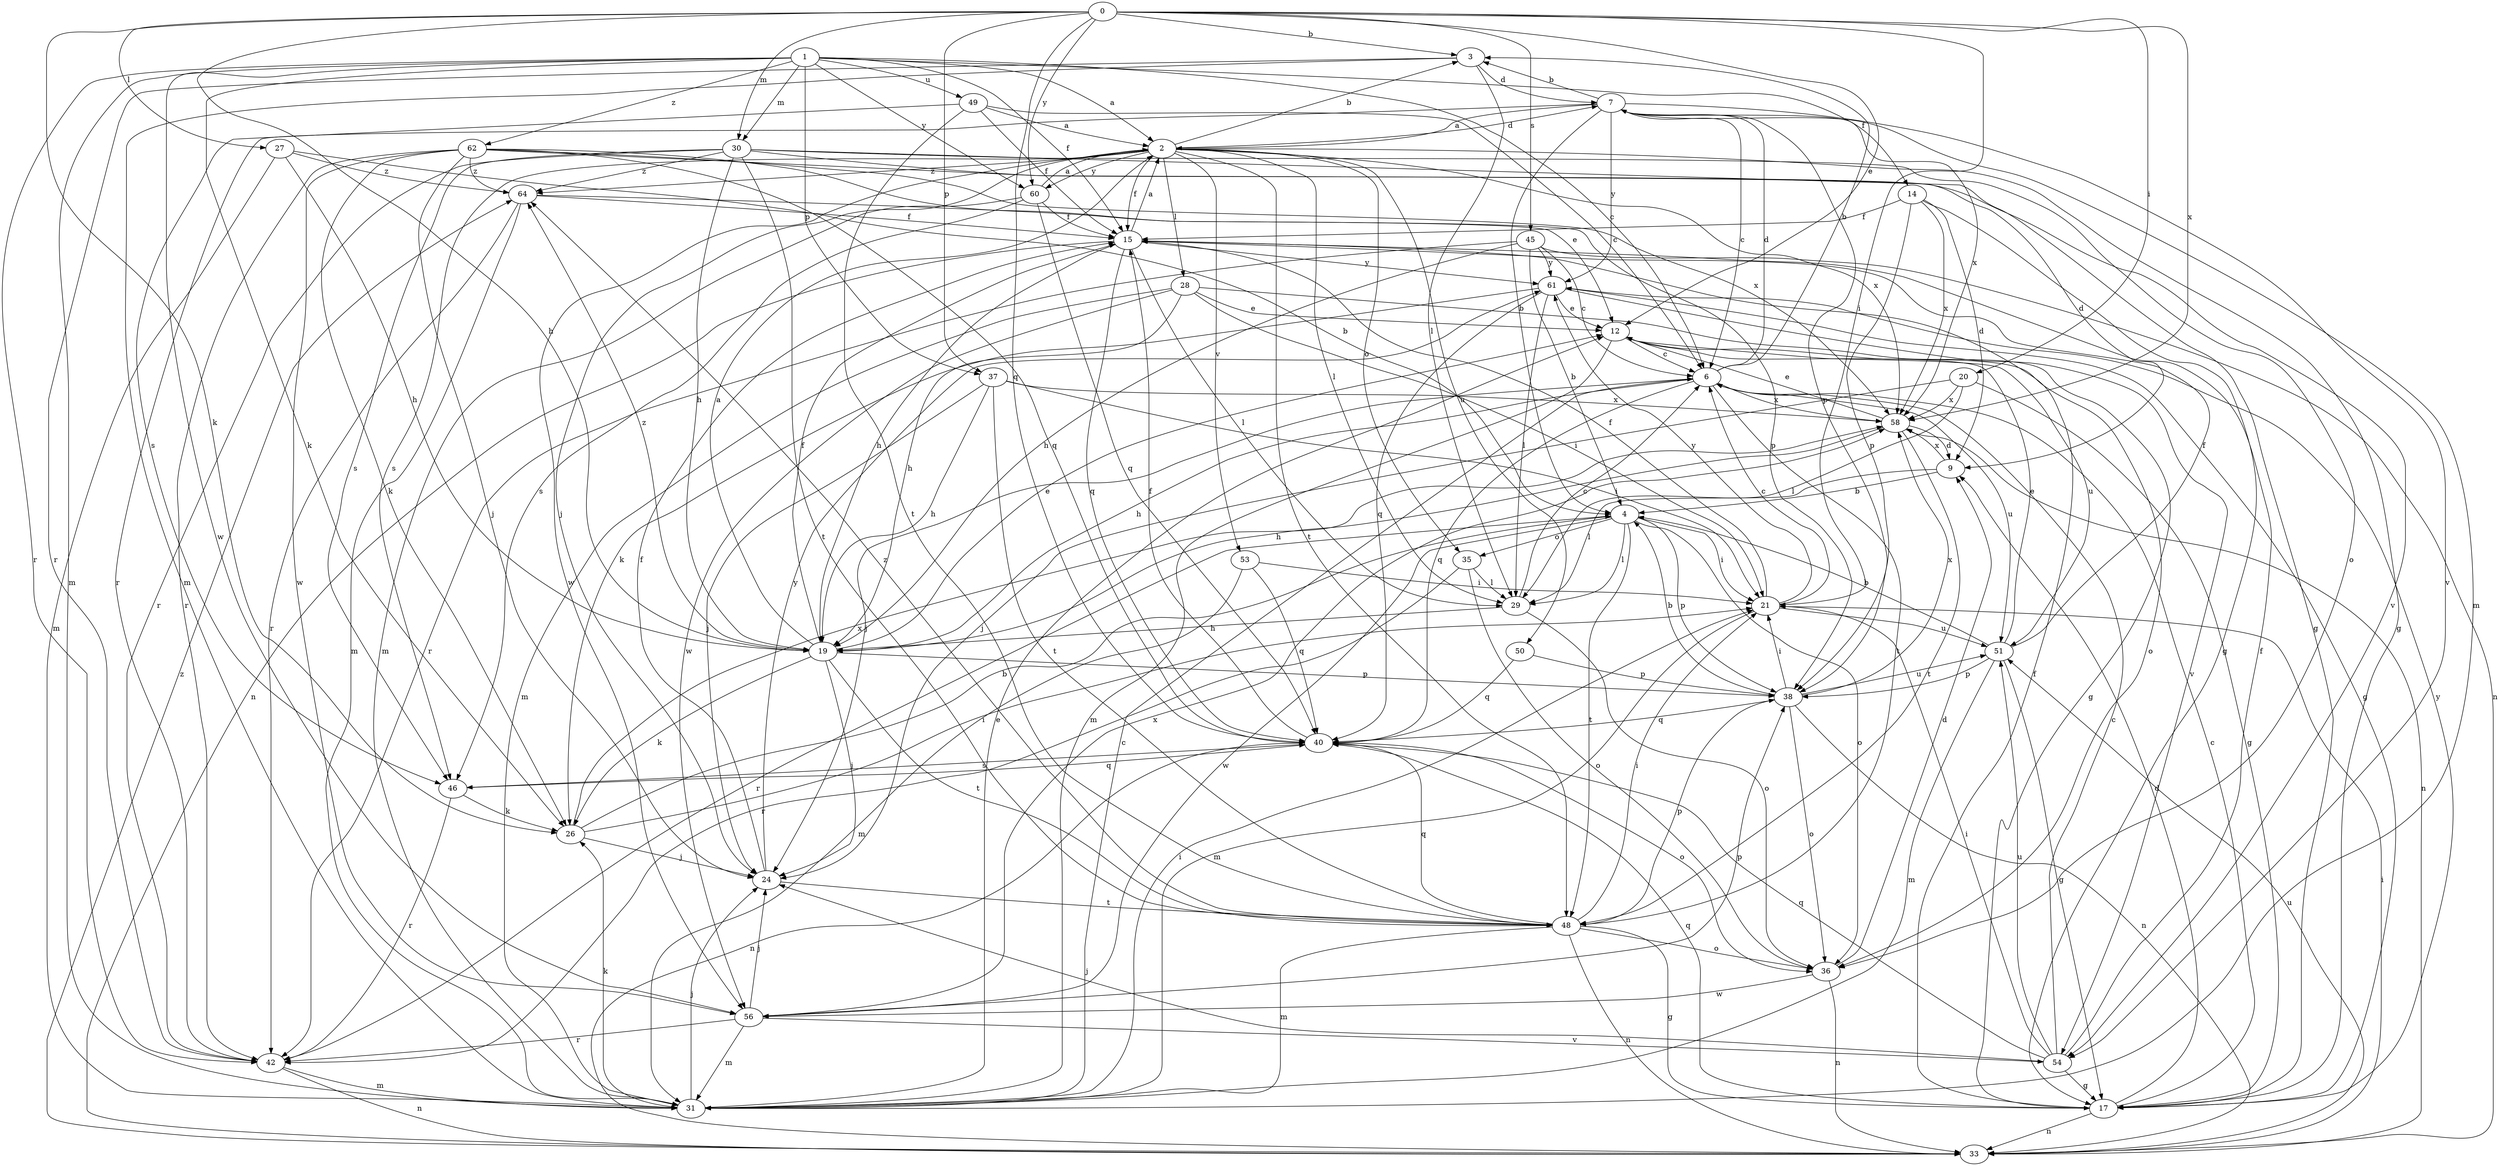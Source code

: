 strict digraph  {
0;
1;
2;
3;
4;
6;
7;
9;
12;
14;
15;
17;
19;
20;
21;
24;
26;
27;
28;
29;
30;
31;
33;
35;
36;
37;
38;
40;
42;
45;
46;
48;
49;
50;
51;
53;
54;
56;
58;
60;
61;
62;
64;
0 -> 3  [label=b];
0 -> 12  [label=e];
0 -> 19  [label=h];
0 -> 20  [label=i];
0 -> 21  [label=i];
0 -> 26  [label=k];
0 -> 27  [label=l];
0 -> 30  [label=m];
0 -> 37  [label=p];
0 -> 40  [label=q];
0 -> 45  [label=s];
0 -> 58  [label=x];
0 -> 60  [label=y];
1 -> 2  [label=a];
1 -> 6  [label=c];
1 -> 14  [label=f];
1 -> 15  [label=f];
1 -> 26  [label=k];
1 -> 30  [label=m];
1 -> 31  [label=m];
1 -> 37  [label=p];
1 -> 42  [label=r];
1 -> 49  [label=u];
1 -> 56  [label=w];
1 -> 60  [label=y];
1 -> 62  [label=z];
2 -> 3  [label=b];
2 -> 7  [label=d];
2 -> 15  [label=f];
2 -> 17  [label=g];
2 -> 24  [label=j];
2 -> 28  [label=l];
2 -> 29  [label=l];
2 -> 35  [label=o];
2 -> 46  [label=s];
2 -> 48  [label=t];
2 -> 50  [label=u];
2 -> 53  [label=v];
2 -> 56  [label=w];
2 -> 58  [label=x];
2 -> 60  [label=y];
2 -> 64  [label=z];
3 -> 7  [label=d];
3 -> 29  [label=l];
3 -> 31  [label=m];
3 -> 42  [label=r];
4 -> 21  [label=i];
4 -> 29  [label=l];
4 -> 35  [label=o];
4 -> 36  [label=o];
4 -> 38  [label=p];
4 -> 42  [label=r];
4 -> 48  [label=t];
4 -> 56  [label=w];
6 -> 3  [label=b];
6 -> 7  [label=d];
6 -> 19  [label=h];
6 -> 24  [label=j];
6 -> 40  [label=q];
6 -> 48  [label=t];
6 -> 51  [label=u];
6 -> 58  [label=x];
7 -> 2  [label=a];
7 -> 3  [label=b];
7 -> 4  [label=b];
7 -> 6  [label=c];
7 -> 31  [label=m];
7 -> 38  [label=p];
7 -> 42  [label=r];
7 -> 54  [label=v];
7 -> 58  [label=x];
7 -> 61  [label=y];
9 -> 4  [label=b];
9 -> 29  [label=l];
9 -> 58  [label=x];
12 -> 6  [label=c];
12 -> 31  [label=m];
12 -> 36  [label=o];
12 -> 51  [label=u];
14 -> 9  [label=d];
14 -> 15  [label=f];
14 -> 17  [label=g];
14 -> 38  [label=p];
14 -> 58  [label=x];
15 -> 2  [label=a];
15 -> 19  [label=h];
15 -> 29  [label=l];
15 -> 33  [label=n];
15 -> 40  [label=q];
15 -> 61  [label=y];
17 -> 6  [label=c];
17 -> 9  [label=d];
17 -> 15  [label=f];
17 -> 33  [label=n];
17 -> 40  [label=q];
17 -> 61  [label=y];
19 -> 2  [label=a];
19 -> 12  [label=e];
19 -> 15  [label=f];
19 -> 24  [label=j];
19 -> 26  [label=k];
19 -> 38  [label=p];
19 -> 48  [label=t];
19 -> 64  [label=z];
20 -> 17  [label=g];
20 -> 24  [label=j];
20 -> 29  [label=l];
20 -> 58  [label=x];
21 -> 6  [label=c];
21 -> 15  [label=f];
21 -> 31  [label=m];
21 -> 51  [label=u];
21 -> 61  [label=y];
24 -> 15  [label=f];
24 -> 48  [label=t];
24 -> 61  [label=y];
26 -> 4  [label=b];
26 -> 21  [label=i];
26 -> 24  [label=j];
26 -> 58  [label=x];
27 -> 4  [label=b];
27 -> 19  [label=h];
27 -> 31  [label=m];
27 -> 64  [label=z];
28 -> 12  [label=e];
28 -> 17  [label=g];
28 -> 19  [label=h];
28 -> 21  [label=i];
28 -> 31  [label=m];
28 -> 56  [label=w];
29 -> 6  [label=c];
29 -> 19  [label=h];
29 -> 36  [label=o];
30 -> 9  [label=d];
30 -> 17  [label=g];
30 -> 19  [label=h];
30 -> 36  [label=o];
30 -> 42  [label=r];
30 -> 46  [label=s];
30 -> 48  [label=t];
30 -> 64  [label=z];
31 -> 6  [label=c];
31 -> 12  [label=e];
31 -> 21  [label=i];
31 -> 24  [label=j];
31 -> 26  [label=k];
33 -> 21  [label=i];
33 -> 51  [label=u];
33 -> 64  [label=z];
35 -> 29  [label=l];
35 -> 36  [label=o];
35 -> 42  [label=r];
36 -> 9  [label=d];
36 -> 33  [label=n];
36 -> 56  [label=w];
37 -> 19  [label=h];
37 -> 21  [label=i];
37 -> 24  [label=j];
37 -> 48  [label=t];
37 -> 58  [label=x];
38 -> 4  [label=b];
38 -> 21  [label=i];
38 -> 33  [label=n];
38 -> 36  [label=o];
38 -> 40  [label=q];
38 -> 51  [label=u];
38 -> 58  [label=x];
40 -> 15  [label=f];
40 -> 33  [label=n];
40 -> 36  [label=o];
40 -> 46  [label=s];
42 -> 31  [label=m];
42 -> 33  [label=n];
45 -> 4  [label=b];
45 -> 6  [label=c];
45 -> 19  [label=h];
45 -> 33  [label=n];
45 -> 42  [label=r];
45 -> 61  [label=y];
46 -> 26  [label=k];
46 -> 40  [label=q];
46 -> 42  [label=r];
48 -> 17  [label=g];
48 -> 21  [label=i];
48 -> 31  [label=m];
48 -> 33  [label=n];
48 -> 36  [label=o];
48 -> 38  [label=p];
48 -> 40  [label=q];
48 -> 64  [label=z];
49 -> 2  [label=a];
49 -> 6  [label=c];
49 -> 15  [label=f];
49 -> 46  [label=s];
49 -> 48  [label=t];
50 -> 38  [label=p];
50 -> 40  [label=q];
51 -> 4  [label=b];
51 -> 12  [label=e];
51 -> 15  [label=f];
51 -> 17  [label=g];
51 -> 31  [label=m];
51 -> 38  [label=p];
53 -> 21  [label=i];
53 -> 31  [label=m];
53 -> 40  [label=q];
54 -> 6  [label=c];
54 -> 15  [label=f];
54 -> 17  [label=g];
54 -> 21  [label=i];
54 -> 24  [label=j];
54 -> 40  [label=q];
54 -> 51  [label=u];
56 -> 24  [label=j];
56 -> 31  [label=m];
56 -> 38  [label=p];
56 -> 42  [label=r];
56 -> 54  [label=v];
56 -> 58  [label=x];
58 -> 9  [label=d];
58 -> 12  [label=e];
58 -> 19  [label=h];
58 -> 33  [label=n];
58 -> 48  [label=t];
60 -> 2  [label=a];
60 -> 15  [label=f];
60 -> 31  [label=m];
60 -> 40  [label=q];
60 -> 46  [label=s];
61 -> 12  [label=e];
61 -> 17  [label=g];
61 -> 26  [label=k];
61 -> 29  [label=l];
61 -> 40  [label=q];
61 -> 54  [label=v];
62 -> 12  [label=e];
62 -> 24  [label=j];
62 -> 26  [label=k];
62 -> 40  [label=q];
62 -> 42  [label=r];
62 -> 54  [label=v];
62 -> 56  [label=w];
62 -> 58  [label=x];
62 -> 64  [label=z];
64 -> 15  [label=f];
64 -> 31  [label=m];
64 -> 38  [label=p];
64 -> 42  [label=r];
}
